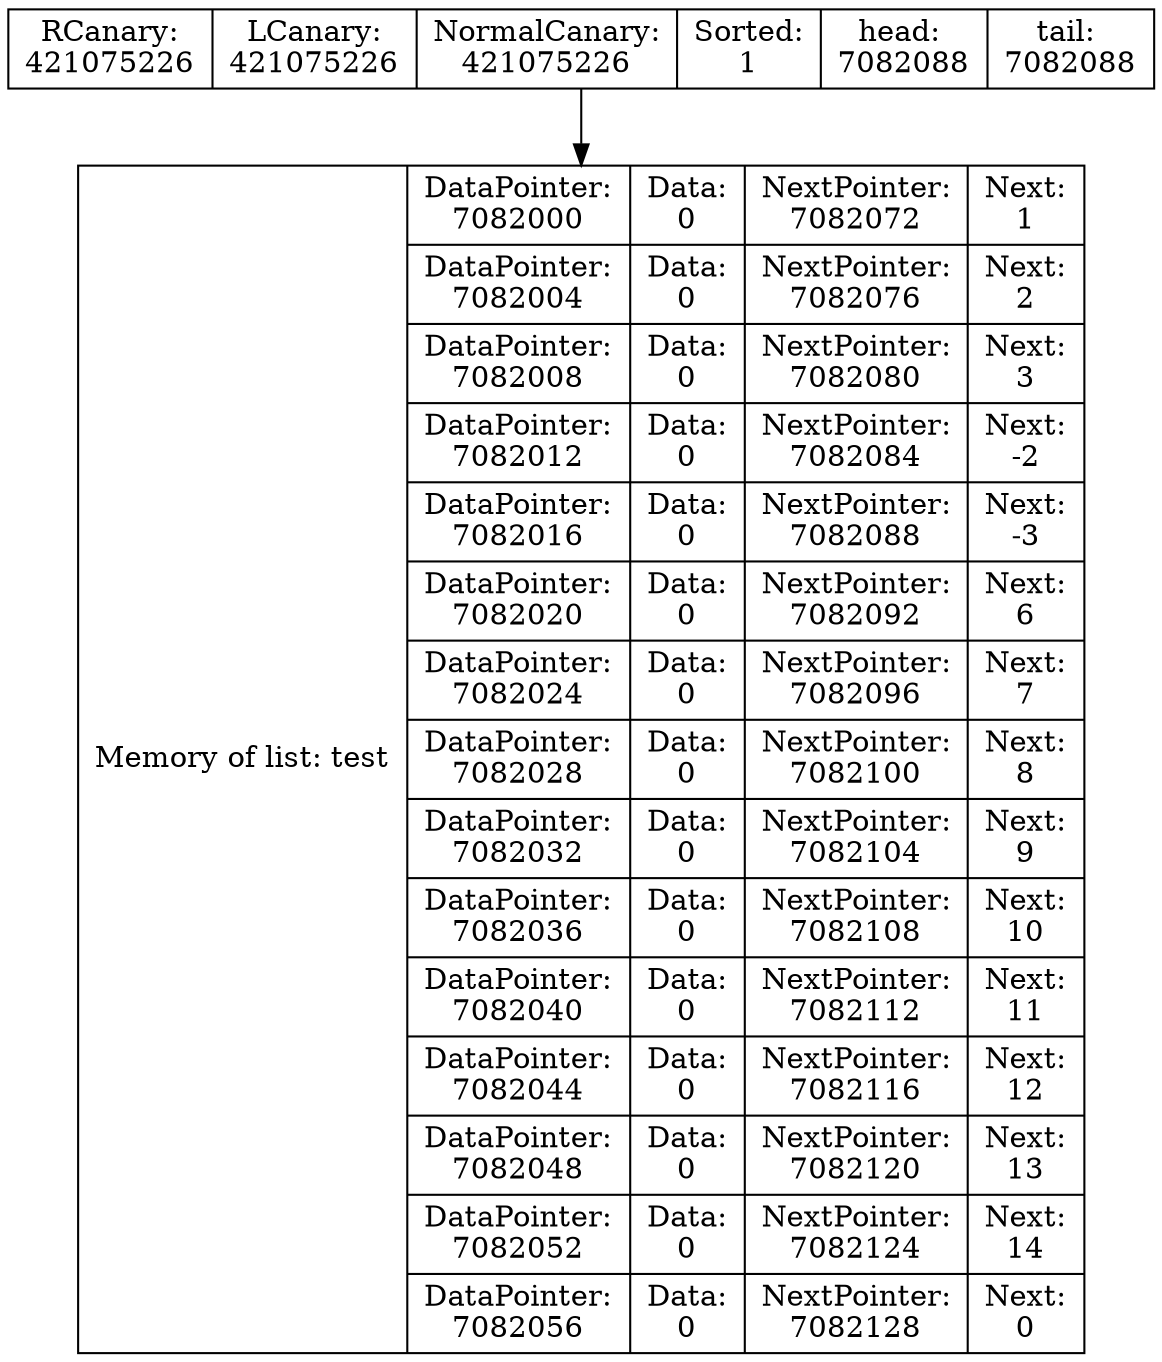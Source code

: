 digraph G{
data [shape=record,label="{Memory of list: test} | {{DataPointer:\n7082000 | Data:\n0 | NextPointer:\n7082072 | Next:\n1}
| {DataPointer:\n7082004 | Data:\n0 | NextPointer:\n7082076 | Next:\n2}
| {DataPointer:\n7082008 | Data:\n0 | NextPointer:\n7082080 | Next:\n3}
| {DataPointer:\n7082012 | Data:\n0 | NextPointer:\n7082084 | Next:\n-2}
| {DataPointer:\n7082016 | Data:\n0 | NextPointer:\n7082088 | Next:\n-3}
| {DataPointer:\n7082020 | Data:\n0 | NextPointer:\n7082092 | Next:\n6}
| {DataPointer:\n7082024 | Data:\n0 | NextPointer:\n7082096 | Next:\n7}
| {DataPointer:\n7082028 | Data:\n0 | NextPointer:\n7082100 | Next:\n8}
| {DataPointer:\n7082032 | Data:\n0 | NextPointer:\n7082104 | Next:\n9}
| {DataPointer:\n7082036 | Data:\n0 | NextPointer:\n7082108 | Next:\n10}
| {DataPointer:\n7082040 | Data:\n0 | NextPointer:\n7082112 | Next:\n11}
| {DataPointer:\n7082044 | Data:\n0 | NextPointer:\n7082116 | Next:\n12}
| {DataPointer:\n7082048 | Data:\n0 | NextPointer:\n7082120 | Next:\n13}
| {DataPointer:\n7082052 | Data:\n0 | NextPointer:\n7082124 | Next:\n14}
| {DataPointer:\n7082056 | Data:\n0 | NextPointer:\n7082128 | Next:\n0}
}"];
Shild [shape=record,label=" RCanary:\n421075226 | LCanary:\n421075226  | NormalCanary:\n421075226 | Sorted:\n1 | head: \n7082088 | tail: \n7082088 "];
Shild->data
}
